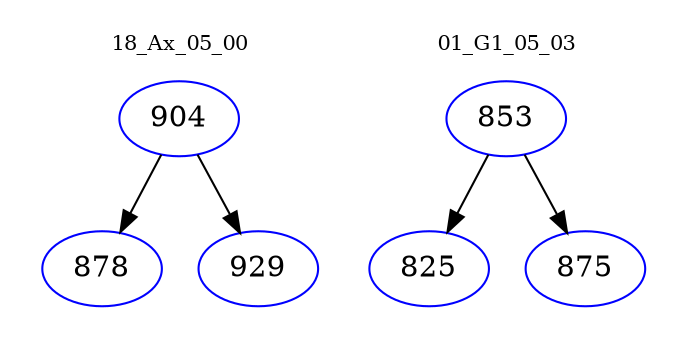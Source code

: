 digraph{
subgraph cluster_0 {
color = white
label = "18_Ax_05_00";
fontsize=10;
T0_904 [label="904", color="blue"]
T0_904 -> T0_878 [color="black"]
T0_878 [label="878", color="blue"]
T0_904 -> T0_929 [color="black"]
T0_929 [label="929", color="blue"]
}
subgraph cluster_1 {
color = white
label = "01_G1_05_03";
fontsize=10;
T1_853 [label="853", color="blue"]
T1_853 -> T1_825 [color="black"]
T1_825 [label="825", color="blue"]
T1_853 -> T1_875 [color="black"]
T1_875 [label="875", color="blue"]
}
}
